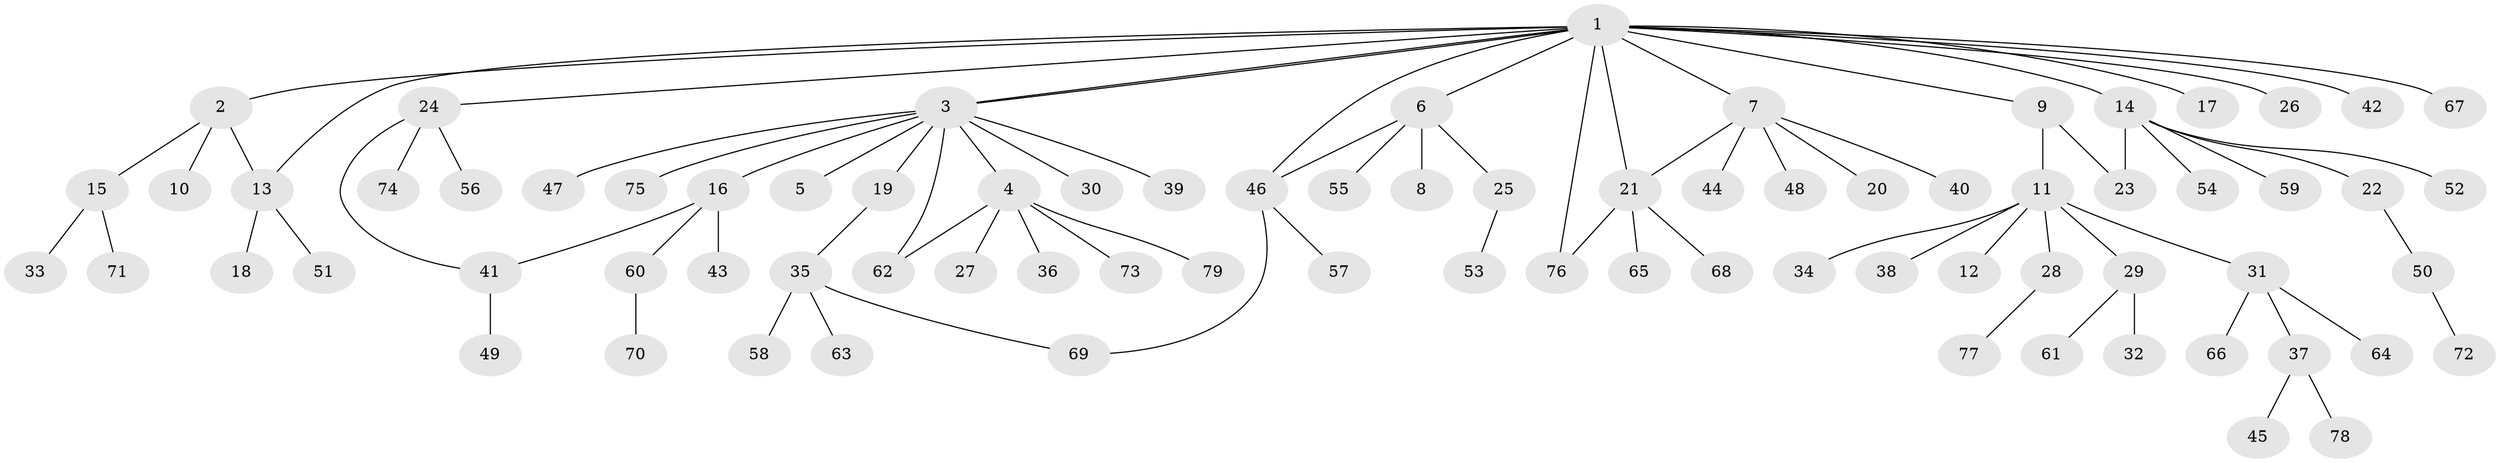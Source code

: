 // coarse degree distribution, {3: 0.11538461538461539, 10: 0.038461538461538464, 1: 0.46153846153846156, 2: 0.2692307692307692, 4: 0.07692307692307693, 7: 0.038461538461538464}
// Generated by graph-tools (version 1.1) at 2025/36/03/04/25 23:36:42]
// undirected, 79 vertices, 87 edges
graph export_dot {
  node [color=gray90,style=filled];
  1;
  2;
  3;
  4;
  5;
  6;
  7;
  8;
  9;
  10;
  11;
  12;
  13;
  14;
  15;
  16;
  17;
  18;
  19;
  20;
  21;
  22;
  23;
  24;
  25;
  26;
  27;
  28;
  29;
  30;
  31;
  32;
  33;
  34;
  35;
  36;
  37;
  38;
  39;
  40;
  41;
  42;
  43;
  44;
  45;
  46;
  47;
  48;
  49;
  50;
  51;
  52;
  53;
  54;
  55;
  56;
  57;
  58;
  59;
  60;
  61;
  62;
  63;
  64;
  65;
  66;
  67;
  68;
  69;
  70;
  71;
  72;
  73;
  74;
  75;
  76;
  77;
  78;
  79;
  1 -- 2;
  1 -- 3;
  1 -- 3;
  1 -- 6;
  1 -- 7;
  1 -- 9;
  1 -- 13;
  1 -- 14;
  1 -- 17;
  1 -- 21;
  1 -- 24;
  1 -- 26;
  1 -- 42;
  1 -- 46;
  1 -- 67;
  1 -- 76;
  2 -- 10;
  2 -- 13;
  2 -- 15;
  3 -- 4;
  3 -- 5;
  3 -- 16;
  3 -- 19;
  3 -- 30;
  3 -- 39;
  3 -- 47;
  3 -- 62;
  3 -- 75;
  4 -- 27;
  4 -- 36;
  4 -- 62;
  4 -- 73;
  4 -- 79;
  6 -- 8;
  6 -- 25;
  6 -- 46;
  6 -- 55;
  7 -- 20;
  7 -- 21;
  7 -- 40;
  7 -- 44;
  7 -- 48;
  9 -- 11;
  9 -- 23;
  11 -- 12;
  11 -- 28;
  11 -- 29;
  11 -- 31;
  11 -- 34;
  11 -- 38;
  13 -- 18;
  13 -- 51;
  14 -- 22;
  14 -- 23;
  14 -- 52;
  14 -- 54;
  14 -- 59;
  15 -- 33;
  15 -- 71;
  16 -- 41;
  16 -- 43;
  16 -- 60;
  19 -- 35;
  21 -- 65;
  21 -- 68;
  21 -- 76;
  22 -- 50;
  24 -- 41;
  24 -- 56;
  24 -- 74;
  25 -- 53;
  28 -- 77;
  29 -- 32;
  29 -- 61;
  31 -- 37;
  31 -- 64;
  31 -- 66;
  35 -- 58;
  35 -- 63;
  35 -- 69;
  37 -- 45;
  37 -- 78;
  41 -- 49;
  46 -- 57;
  46 -- 69;
  50 -- 72;
  60 -- 70;
}
